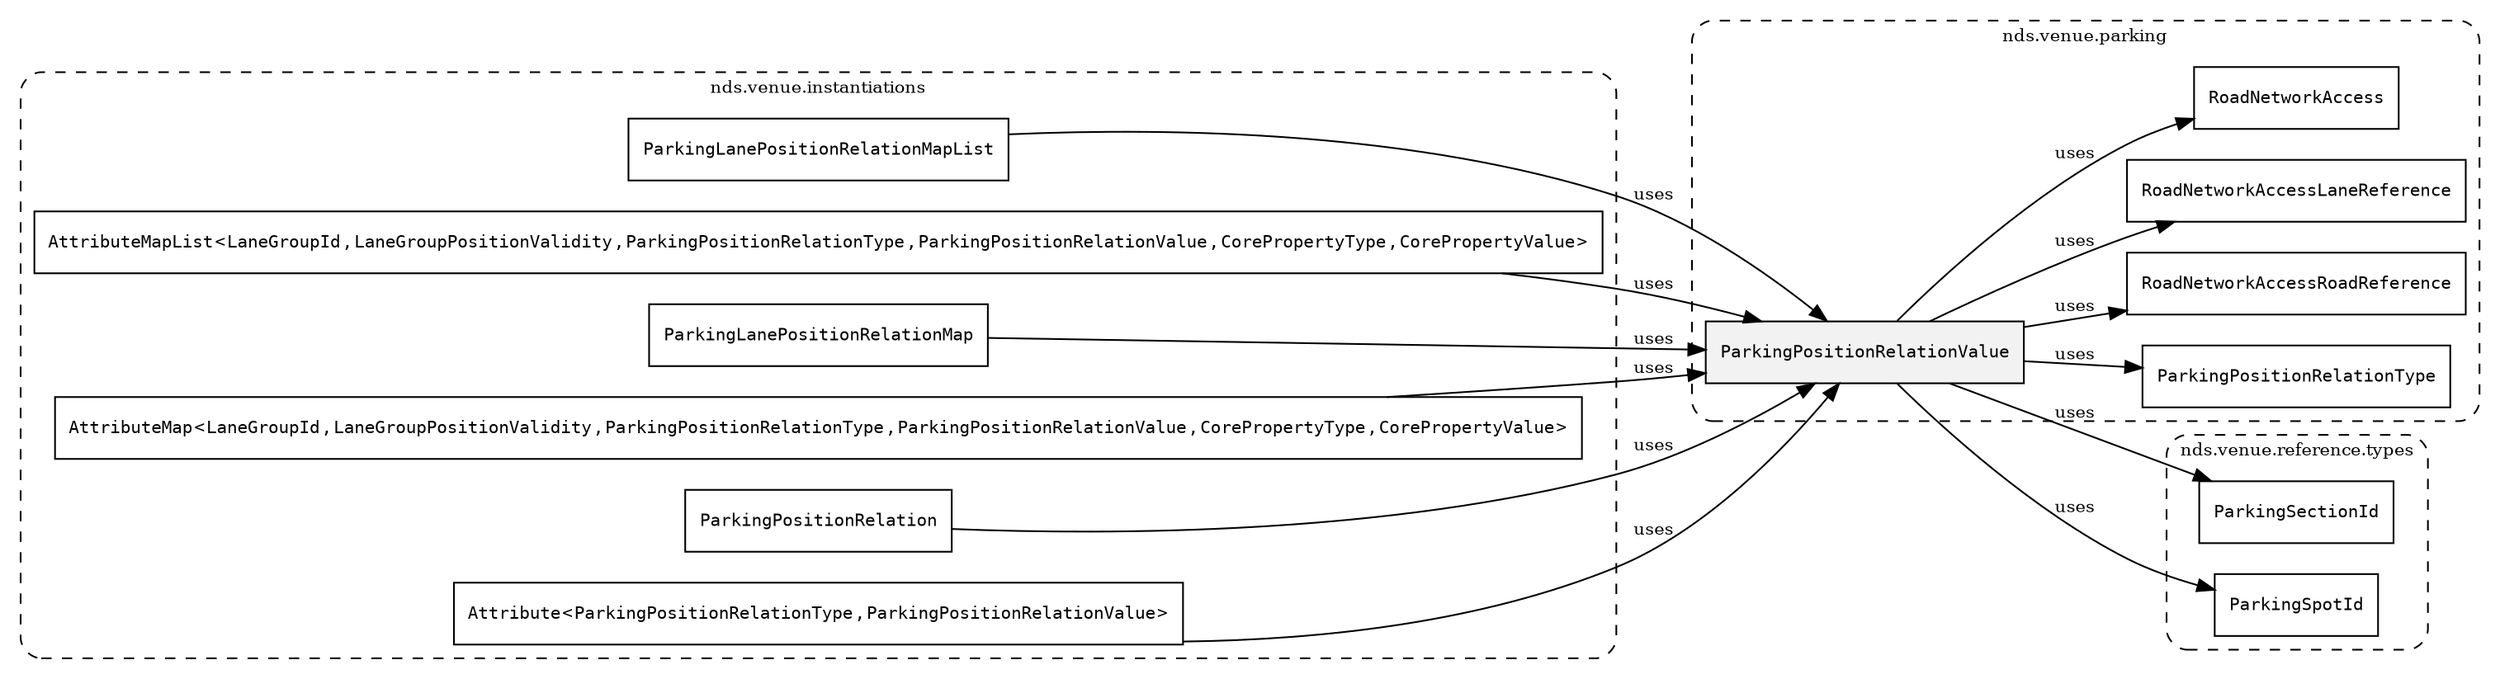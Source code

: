 /**
 * This dot file creates symbol collaboration diagram for ParkingPositionRelationValue.
 */
digraph ZSERIO
{
    node [shape=box, fontsize=10];
    rankdir="LR";
    fontsize=10;
    tooltip="ParkingPositionRelationValue collaboration diagram";

    subgraph "cluster_nds.venue.parking"
    {
        style="dashed, rounded";
        label="nds.venue.parking";
        tooltip="Package nds.venue.parking";
        href="../../../content/packages/nds.venue.parking.html#Package-nds-venue-parking";
        target="_parent";

        "ParkingPositionRelationValue" [style="filled", fillcolor="#0000000D", target="_parent", label=<<font face="monospace"><table align="center" border="0" cellspacing="0" cellpadding="0"><tr><td href="../../../content/packages/nds.venue.parking.html#Choice-ParkingPositionRelationValue" title="Choice defined in nds.venue.parking">ParkingPositionRelationValue</td></tr></table></font>>];
        "ParkingPositionRelationType" [target="_parent", label=<<font face="monospace"><table align="center" border="0" cellspacing="0" cellpadding="0"><tr><td href="../../../content/packages/nds.venue.parking.html#Enum-ParkingPositionRelationType" title="Enum defined in nds.venue.parking">ParkingPositionRelationType</td></tr></table></font>>];
        "RoadNetworkAccessRoadReference" [target="_parent", label=<<font face="monospace"><table align="center" border="0" cellspacing="0" cellpadding="0"><tr><td href="../../../content/packages/nds.venue.parking.html#Structure-RoadNetworkAccessRoadReference" title="Structure defined in nds.venue.parking">RoadNetworkAccessRoadReference</td></tr></table></font>>];
        "RoadNetworkAccessLaneReference" [target="_parent", label=<<font face="monospace"><table align="center" border="0" cellspacing="0" cellpadding="0"><tr><td href="../../../content/packages/nds.venue.parking.html#Structure-RoadNetworkAccessLaneReference" title="Structure defined in nds.venue.parking">RoadNetworkAccessLaneReference</td></tr></table></font>>];
        "RoadNetworkAccess" [target="_parent", label=<<font face="monospace"><table align="center" border="0" cellspacing="0" cellpadding="0"><tr><td href="../../../content/packages/nds.venue.parking.html#Structure-RoadNetworkAccess" title="Structure defined in nds.venue.parking">RoadNetworkAccess</td></tr></table></font>>];
    }

    subgraph "cluster_nds.venue.reference.types"
    {
        style="dashed, rounded";
        label="nds.venue.reference.types";
        tooltip="Package nds.venue.reference.types";
        href="../../../content/packages/nds.venue.reference.types.html#Package-nds-venue-reference-types";
        target="_parent";

        "ParkingSectionId" [target="_parent", label=<<font face="monospace"><table align="center" border="0" cellspacing="0" cellpadding="0"><tr><td href="../../../content/packages/nds.venue.reference.types.html#Subtype-ParkingSectionId" title="Subtype defined in nds.venue.reference.types">ParkingSectionId</td></tr></table></font>>];
        "ParkingSpotId" [target="_parent", label=<<font face="monospace"><table align="center" border="0" cellspacing="0" cellpadding="0"><tr><td href="../../../content/packages/nds.venue.reference.types.html#Subtype-ParkingSpotId" title="Subtype defined in nds.venue.reference.types">ParkingSpotId</td></tr></table></font>>];
    }

    subgraph "cluster_nds.venue.instantiations"
    {
        style="dashed, rounded";
        label="nds.venue.instantiations";
        tooltip="Package nds.venue.instantiations";
        href="../../../content/packages/nds.venue.instantiations.html#Package-nds-venue-instantiations";
        target="_parent";

        "ParkingLanePositionRelationMapList" [target="_parent", label=<<font face="monospace"><table align="center" border="0" cellspacing="0" cellpadding="0"><tr><td href="../../../content/packages/nds.venue.instantiations.html#InstantiateType-ParkingLanePositionRelationMapList" title="InstantiateType defined in nds.venue.instantiations">ParkingLanePositionRelationMapList</td></tr></table></font>>];
        "AttributeMapList&lt;LaneGroupId,LaneGroupPositionValidity,ParkingPositionRelationType,ParkingPositionRelationValue,CorePropertyType,CorePropertyValue&gt;" [target="_parent", label=<<font face="monospace"><table align="center" border="0" cellspacing="0" cellpadding="0"><tr><td href="../../../content/packages/nds.core.attributemap.html#Structure-AttributeMapList" title="Structure defined in nds.core.attributemap">AttributeMapList</td><td>&lt;</td><td><table align="center" border="0" cellspacing="0" cellpadding="0"><tr><td href="../../../content/packages/nds.lane.reference.types.html#Subtype-LaneGroupId" title="Subtype defined in nds.lane.reference.types">LaneGroupId</td></tr></table></td><td>,</td><td><table align="center" border="0" cellspacing="0" cellpadding="0"><tr><td href="../../../content/packages/nds.lane.reference.types.html#Structure-LaneGroupPositionValidity" title="Structure defined in nds.lane.reference.types">LaneGroupPositionValidity</td></tr></table></td><td>,</td><td><table align="center" border="0" cellspacing="0" cellpadding="0"><tr><td href="../../../content/packages/nds.venue.parking.html#Enum-ParkingPositionRelationType" title="Enum defined in nds.venue.parking">ParkingPositionRelationType</td></tr></table></td><td>,</td><td><table align="center" border="0" cellspacing="0" cellpadding="0"><tr><td href="../../../content/packages/nds.venue.parking.html#Choice-ParkingPositionRelationValue" title="Choice defined in nds.venue.parking">ParkingPositionRelationValue</td></tr></table></td><td>,</td><td><table align="center" border="0" cellspacing="0" cellpadding="0"><tr><td href="../../../content/packages/nds.core.properties.html#Enum-CorePropertyType" title="Enum defined in nds.core.properties">CorePropertyType</td></tr></table></td><td>,</td><td><table align="center" border="0" cellspacing="0" cellpadding="0"><tr><td href="../../../content/packages/nds.core.properties.html#Choice-CorePropertyValue" title="Choice defined in nds.core.properties">CorePropertyValue</td></tr></table></td><td>&gt;</td></tr></table></font>>];
        "ParkingLanePositionRelationMap" [target="_parent", label=<<font face="monospace"><table align="center" border="0" cellspacing="0" cellpadding="0"><tr><td href="../../../content/packages/nds.venue.instantiations.html#InstantiateType-ParkingLanePositionRelationMap" title="InstantiateType defined in nds.venue.instantiations">ParkingLanePositionRelationMap</td></tr></table></font>>];
        "AttributeMap&lt;LaneGroupId,LaneGroupPositionValidity,ParkingPositionRelationType,ParkingPositionRelationValue,CorePropertyType,CorePropertyValue&gt;" [target="_parent", label=<<font face="monospace"><table align="center" border="0" cellspacing="0" cellpadding="0"><tr><td href="../../../content/packages/nds.core.attributemap.html#Structure-AttributeMap" title="Structure defined in nds.core.attributemap">AttributeMap</td><td>&lt;</td><td><table align="center" border="0" cellspacing="0" cellpadding="0"><tr><td href="../../../content/packages/nds.lane.reference.types.html#Subtype-LaneGroupId" title="Subtype defined in nds.lane.reference.types">LaneGroupId</td></tr></table></td><td>,</td><td><table align="center" border="0" cellspacing="0" cellpadding="0"><tr><td href="../../../content/packages/nds.lane.reference.types.html#Structure-LaneGroupPositionValidity" title="Structure defined in nds.lane.reference.types">LaneGroupPositionValidity</td></tr></table></td><td>,</td><td><table align="center" border="0" cellspacing="0" cellpadding="0"><tr><td href="../../../content/packages/nds.venue.parking.html#Enum-ParkingPositionRelationType" title="Enum defined in nds.venue.parking">ParkingPositionRelationType</td></tr></table></td><td>,</td><td><table align="center" border="0" cellspacing="0" cellpadding="0"><tr><td href="../../../content/packages/nds.venue.parking.html#Choice-ParkingPositionRelationValue" title="Choice defined in nds.venue.parking">ParkingPositionRelationValue</td></tr></table></td><td>,</td><td><table align="center" border="0" cellspacing="0" cellpadding="0"><tr><td href="../../../content/packages/nds.core.properties.html#Enum-CorePropertyType" title="Enum defined in nds.core.properties">CorePropertyType</td></tr></table></td><td>,</td><td><table align="center" border="0" cellspacing="0" cellpadding="0"><tr><td href="../../../content/packages/nds.core.properties.html#Choice-CorePropertyValue" title="Choice defined in nds.core.properties">CorePropertyValue</td></tr></table></td><td>&gt;</td></tr></table></font>>];
        "ParkingPositionRelation" [target="_parent", label=<<font face="monospace"><table align="center" border="0" cellspacing="0" cellpadding="0"><tr><td href="../../../content/packages/nds.venue.instantiations.html#InstantiateType-ParkingPositionRelation" title="InstantiateType defined in nds.venue.instantiations">ParkingPositionRelation</td></tr></table></font>>];
        "Attribute&lt;ParkingPositionRelationType,ParkingPositionRelationValue&gt;" [target="_parent", label=<<font face="monospace"><table align="center" border="0" cellspacing="0" cellpadding="0"><tr><td href="../../../content/packages/nds.core.attributemap.html#Structure-Attribute" title="Structure defined in nds.core.attributemap">Attribute</td><td>&lt;</td><td><table align="center" border="0" cellspacing="0" cellpadding="0"><tr><td href="../../../content/packages/nds.venue.parking.html#Enum-ParkingPositionRelationType" title="Enum defined in nds.venue.parking">ParkingPositionRelationType</td></tr></table></td><td>,</td><td><table align="center" border="0" cellspacing="0" cellpadding="0"><tr><td href="../../../content/packages/nds.venue.parking.html#Choice-ParkingPositionRelationValue" title="Choice defined in nds.venue.parking">ParkingPositionRelationValue</td></tr></table></td><td>&gt;</td></tr></table></font>>];
    }

    "ParkingPositionRelationValue" -> "ParkingPositionRelationType" [label="uses", fontsize=10];
    "ParkingPositionRelationValue" -> "ParkingSectionId" [label="uses", fontsize=10];
    "ParkingPositionRelationValue" -> "ParkingSpotId" [label="uses", fontsize=10];
    "ParkingPositionRelationValue" -> "RoadNetworkAccessRoadReference" [label="uses", fontsize=10];
    "ParkingPositionRelationValue" -> "RoadNetworkAccessLaneReference" [label="uses", fontsize=10];
    "ParkingPositionRelationValue" -> "RoadNetworkAccess" [label="uses", fontsize=10];
    "ParkingLanePositionRelationMapList" -> "ParkingPositionRelationValue" [label="uses", fontsize=10];
    "AttributeMapList&lt;LaneGroupId,LaneGroupPositionValidity,ParkingPositionRelationType,ParkingPositionRelationValue,CorePropertyType,CorePropertyValue&gt;" -> "ParkingPositionRelationValue" [label="uses", fontsize=10];
    "ParkingLanePositionRelationMap" -> "ParkingPositionRelationValue" [label="uses", fontsize=10];
    "AttributeMap&lt;LaneGroupId,LaneGroupPositionValidity,ParkingPositionRelationType,ParkingPositionRelationValue,CorePropertyType,CorePropertyValue&gt;" -> "ParkingPositionRelationValue" [label="uses", fontsize=10];
    "ParkingPositionRelation" -> "ParkingPositionRelationValue" [label="uses", fontsize=10];
    "Attribute&lt;ParkingPositionRelationType,ParkingPositionRelationValue&gt;" -> "ParkingPositionRelationValue" [label="uses", fontsize=10];
}

